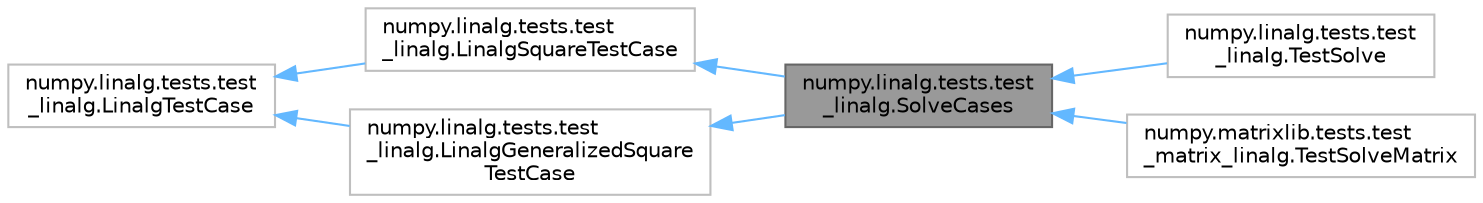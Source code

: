digraph "numpy.linalg.tests.test_linalg.SolveCases"
{
 // LATEX_PDF_SIZE
  bgcolor="transparent";
  edge [fontname=Helvetica,fontsize=10,labelfontname=Helvetica,labelfontsize=10];
  node [fontname=Helvetica,fontsize=10,shape=box,height=0.2,width=0.4];
  rankdir="LR";
  Node1 [id="Node000001",label="numpy.linalg.tests.test\l_linalg.SolveCases",height=0.2,width=0.4,color="gray40", fillcolor="grey60", style="filled", fontcolor="black",tooltip=" "];
  Node2 -> Node1 [id="edge1_Node000001_Node000002",dir="back",color="steelblue1",style="solid",tooltip=" "];
  Node2 [id="Node000002",label="numpy.linalg.tests.test\l_linalg.LinalgSquareTestCase",height=0.2,width=0.4,color="grey75", fillcolor="white", style="filled",URL="$d3/da8/classnumpy_1_1linalg_1_1tests_1_1test__linalg_1_1LinalgSquareTestCase.html",tooltip=" "];
  Node3 -> Node2 [id="edge2_Node000002_Node000003",dir="back",color="steelblue1",style="solid",tooltip=" "];
  Node3 [id="Node000003",label="numpy.linalg.tests.test\l_linalg.LinalgTestCase",height=0.2,width=0.4,color="grey75", fillcolor="white", style="filled",URL="$df/d23/classnumpy_1_1linalg_1_1tests_1_1test__linalg_1_1LinalgTestCase.html",tooltip=" "];
  Node4 -> Node1 [id="edge3_Node000001_Node000004",dir="back",color="steelblue1",style="solid",tooltip=" "];
  Node4 [id="Node000004",label="numpy.linalg.tests.test\l_linalg.LinalgGeneralizedSquare\lTestCase",height=0.2,width=0.4,color="grey75", fillcolor="white", style="filled",URL="$da/dff/classnumpy_1_1linalg_1_1tests_1_1test__linalg_1_1LinalgGeneralizedSquareTestCase.html",tooltip=" "];
  Node3 -> Node4 [id="edge4_Node000004_Node000003",dir="back",color="steelblue1",style="solid",tooltip=" "];
  Node1 -> Node5 [id="edge5_Node000001_Node000005",dir="back",color="steelblue1",style="solid",tooltip=" "];
  Node5 [id="Node000005",label="numpy.linalg.tests.test\l_linalg.TestSolve",height=0.2,width=0.4,color="grey75", fillcolor="white", style="filled",URL="$d0/d2f/classnumpy_1_1linalg_1_1tests_1_1test__linalg_1_1TestSolve.html",tooltip=" "];
  Node1 -> Node6 [id="edge6_Node000001_Node000006",dir="back",color="steelblue1",style="solid",tooltip=" "];
  Node6 [id="Node000006",label="numpy.matrixlib.tests.test\l_matrix_linalg.TestSolveMatrix",height=0.2,width=0.4,color="grey75", fillcolor="white", style="filled",URL="$dd/dde/classnumpy_1_1matrixlib_1_1tests_1_1test__matrix__linalg_1_1TestSolveMatrix.html",tooltip=" "];
}
